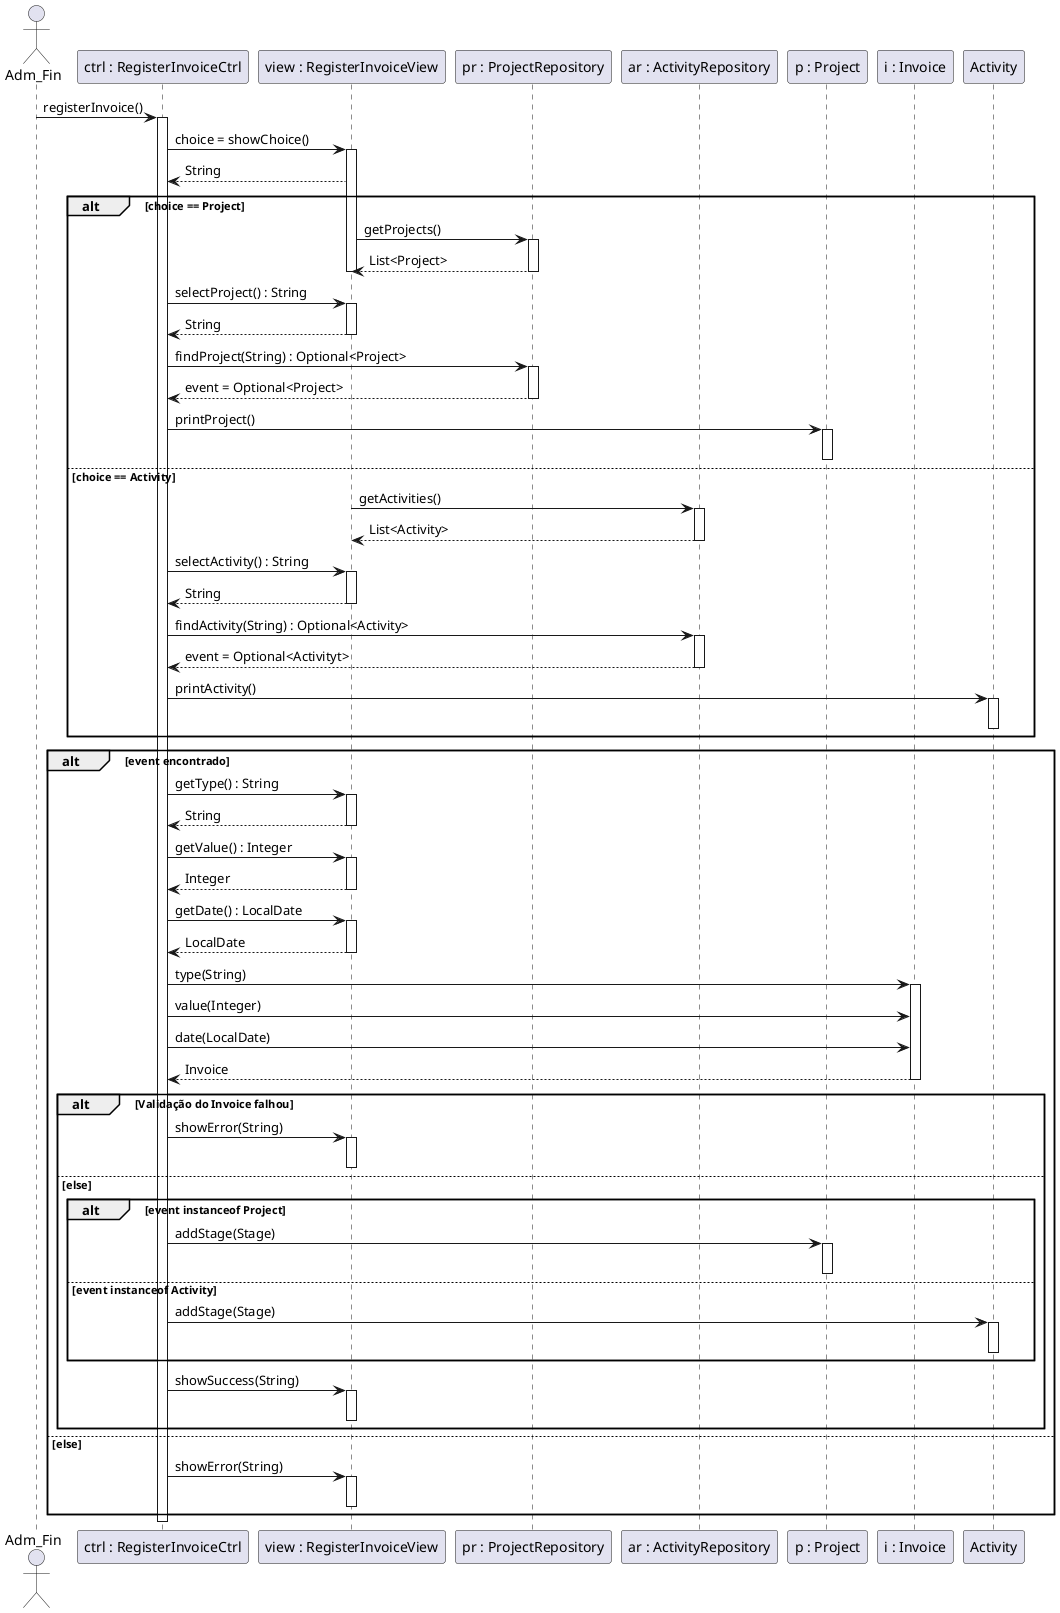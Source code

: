 @startuml
actor Adm_Fin
participant "ctrl : RegisterInvoiceCtrl" as Ctrl
participant "view : RegisterInvoiceView" as View
participant "pr : ProjectRepository" as ProjRepo
participant "ar : ActivityRepository" as ActRepo
participant "p : Project" as Project
participant "i : Invoice" as Invoice

Adm_Fin -> Ctrl: registerInvoice()
activate Ctrl

Ctrl -> View: choice = showChoice()
activate View
View --> Ctrl: String

alt choice == Project

  View -> ProjRepo: getProjects()
  activate ProjRepo
  ProjRepo --> View: List<Project>
  deactivate ProjRepo
  deactivate View
  
  Ctrl -> View: selectProject() : String
  activate View
  
  View --> Ctrl: String
  deactivate View
  
  Ctrl -> ProjRepo: findProject(String) : Optional<Project>
  activate ProjRepo
  ProjRepo --> Ctrl: event = Optional<Project>
  deactivate ProjRepo
  
  Ctrl -> Project: printProject()
  activate Project
  deactivate Project

else choice == Activity

  View -> ActRepo: getActivities()
  activate ActRepo
  ActRepo --> View: List<Activity>
  deactivate ActRepo
  deactivate View
  
  Ctrl -> View: selectActivity() : String
  activate View
  
  View --> Ctrl: String
  deactivate View
  
  Ctrl -> ActRepo: findActivity(String) : Optional<Activity>
  activate ActRepo
  ActRepo --> Ctrl: event = Optional<Activityt>
  deactivate ActRepo
  
  Ctrl -> Activity: printActivity()
  activate Activity
  deactivate Activity
end

alt event encontrado

    Ctrl -> View: getType() : String
    activate View
    View --> Ctrl: String
    deactivate View

    Ctrl -> View: getValue() : Integer
    activate View
    View --> Ctrl: Integer
    deactivate View
    
    Ctrl -> View: getDate() : LocalDate
    activate View
    View --> Ctrl: LocalDate
    deactivate View
    
    Ctrl -> Invoice: type(String)
    activate Invoice

    Ctrl -> Invoice: value(Integer)

    Ctrl -> Invoice: date(LocalDate)
    
    Invoice --> Ctrl: Invoice
    deactivate Invoice

    alt Validação do Invoice falhou
        Ctrl -> View: showError(String)
        activate View
        deactivate View
    else else
      alt event instanceof Project
        Ctrl -> Project: addStage(Stage)
        activate Project
        deactivate Project
      
      else event instanceof Activity
        Ctrl -> Activity: addStage(Stage)
        activate Activity
        deactivate Activity
      end

      Ctrl -> View: showSuccess(String)
      activate View
      deactivate View
    end

else else
    Ctrl -> View: showError(String)
    activate View
    deactivate View
end

deactivate Ctrl
@enduml
